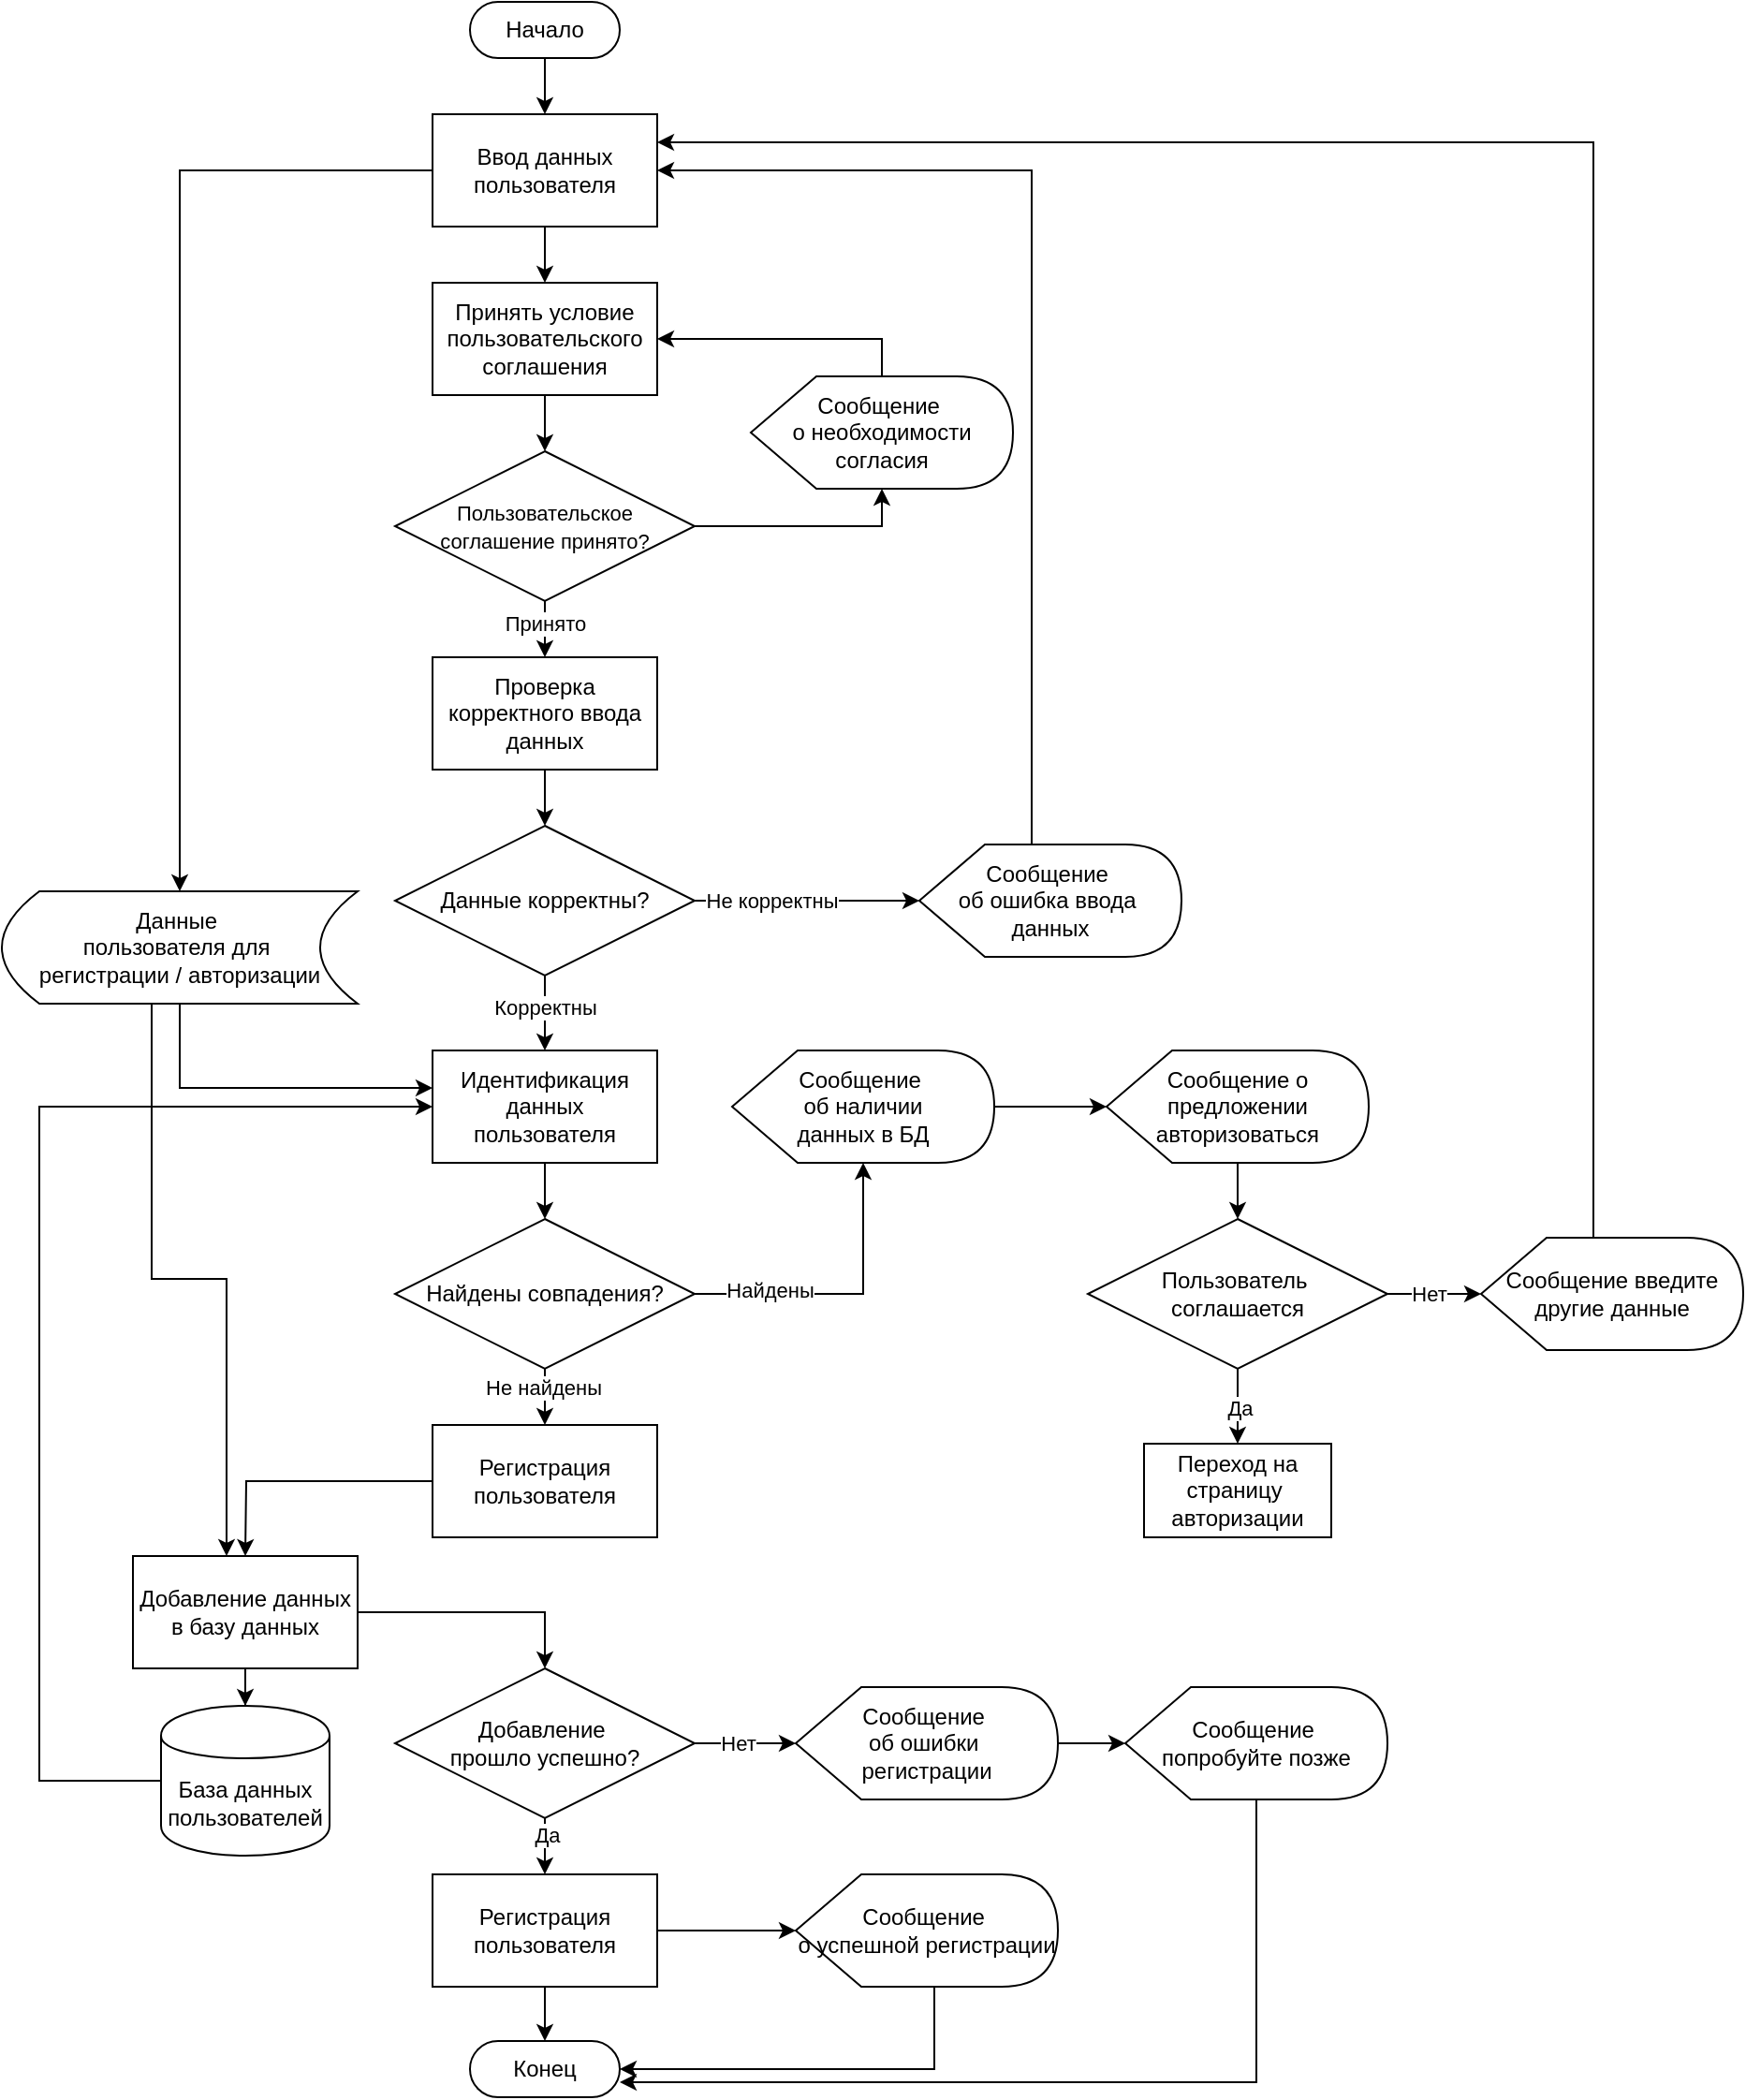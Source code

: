 <mxfile version="24.8.3">
  <diagram name="Страница — 1" id="sft6tpo7OoXAAiwgexQT">
    <mxGraphModel dx="1154" dy="534" grid="0" gridSize="10" guides="1" tooltips="1" connect="1" arrows="1" fold="1" page="1" pageScale="1" pageWidth="827" pageHeight="1169" math="0" shadow="0">
      <root>
        <mxCell id="0" />
        <mxCell id="1" parent="0" />
        <mxCell id="tlXy4rJ4yV1AO4izB7kP-3" style="edgeStyle=orthogonalEdgeStyle;rounded=0;orthogonalLoop=1;jettySize=auto;html=1;" parent="1" source="tlXy4rJ4yV1AO4izB7kP-1" target="tlXy4rJ4yV1AO4izB7kP-2" edge="1">
          <mxGeometry relative="1" as="geometry" />
        </mxCell>
        <mxCell id="tlXy4rJ4yV1AO4izB7kP-1" value="Начало" style="html=1;dashed=0;whiteSpace=wrap;shape=mxgraph.dfd.start" parent="1" vertex="1">
          <mxGeometry x="360" y="50" width="80" height="30" as="geometry" />
        </mxCell>
        <mxCell id="tlXy4rJ4yV1AO4izB7kP-17" style="edgeStyle=orthogonalEdgeStyle;rounded=0;orthogonalLoop=1;jettySize=auto;html=1;" parent="1" source="tlXy4rJ4yV1AO4izB7kP-2" target="tlXy4rJ4yV1AO4izB7kP-16" edge="1">
          <mxGeometry relative="1" as="geometry" />
        </mxCell>
        <mxCell id="tlXy4rJ4yV1AO4izB7kP-36" style="edgeStyle=orthogonalEdgeStyle;rounded=0;orthogonalLoop=1;jettySize=auto;html=1;" parent="1" source="tlXy4rJ4yV1AO4izB7kP-2" target="tlXy4rJ4yV1AO4izB7kP-35" edge="1">
          <mxGeometry relative="1" as="geometry" />
        </mxCell>
        <mxCell id="tlXy4rJ4yV1AO4izB7kP-2" value="&lt;div&gt;Ввод данных&lt;/div&gt;&lt;div&gt;пользователя&lt;br&gt;&lt;/div&gt;" style="rounded=0;whiteSpace=wrap;html=1;" parent="1" vertex="1">
          <mxGeometry x="340" y="110" width="120" height="60" as="geometry" />
        </mxCell>
        <mxCell id="tlXy4rJ4yV1AO4izB7kP-8" style="edgeStyle=orthogonalEdgeStyle;rounded=0;orthogonalLoop=1;jettySize=auto;html=1;" parent="1" source="tlXy4rJ4yV1AO4izB7kP-6" edge="1">
          <mxGeometry relative="1" as="geometry">
            <mxPoint x="400" y="490" as="targetPoint" />
          </mxGeometry>
        </mxCell>
        <mxCell id="tlXy4rJ4yV1AO4izB7kP-6" value="Проверка корректного ввода данных" style="rounded=0;whiteSpace=wrap;html=1;" parent="1" vertex="1">
          <mxGeometry x="340" y="400" width="120" height="60" as="geometry" />
        </mxCell>
        <mxCell id="tlXy4rJ4yV1AO4izB7kP-10" style="edgeStyle=orthogonalEdgeStyle;rounded=0;orthogonalLoop=1;jettySize=auto;html=1;" parent="1" source="tlXy4rJ4yV1AO4izB7kP-9" target="tlXy4rJ4yV1AO4izB7kP-11" edge="1">
          <mxGeometry relative="1" as="geometry">
            <mxPoint x="580" y="480" as="targetPoint" />
            <Array as="points">
              <mxPoint x="580" y="530" />
            </Array>
          </mxGeometry>
        </mxCell>
        <mxCell id="tlXy4rJ4yV1AO4izB7kP-14" value="Не корректны" style="edgeLabel;html=1;align=center;verticalAlign=middle;resizable=0;points=[];" parent="tlXy4rJ4yV1AO4izB7kP-10" vertex="1" connectable="0">
          <mxGeometry x="-0.316" relative="1" as="geometry">
            <mxPoint as="offset" />
          </mxGeometry>
        </mxCell>
        <mxCell id="tlXy4rJ4yV1AO4izB7kP-13" style="edgeStyle=orthogonalEdgeStyle;rounded=0;orthogonalLoop=1;jettySize=auto;html=1;" parent="1" source="tlXy4rJ4yV1AO4izB7kP-9" target="tlXy4rJ4yV1AO4izB7kP-37" edge="1">
          <mxGeometry relative="1" as="geometry">
            <mxPoint x="399.75" y="610" as="targetPoint" />
            <mxPoint x="399.75" y="580" as="sourcePoint" />
          </mxGeometry>
        </mxCell>
        <mxCell id="tlXy4rJ4yV1AO4izB7kP-15" value="Корректны" style="edgeLabel;html=1;align=center;verticalAlign=middle;resizable=0;points=[];" parent="tlXy4rJ4yV1AO4izB7kP-13" vertex="1" connectable="0">
          <mxGeometry x="-0.155" relative="1" as="geometry">
            <mxPoint as="offset" />
          </mxGeometry>
        </mxCell>
        <mxCell id="tlXy4rJ4yV1AO4izB7kP-9" value="Данные корректны?" style="rhombus;whiteSpace=wrap;html=1;" parent="1" vertex="1">
          <mxGeometry x="320" y="490" width="160" height="80" as="geometry" />
        </mxCell>
        <mxCell id="tlXy4rJ4yV1AO4izB7kP-32" style="edgeStyle=orthogonalEdgeStyle;rounded=0;orthogonalLoop=1;jettySize=auto;html=1;entryX=1;entryY=0.5;entryDx=0;entryDy=0;" parent="1" source="tlXy4rJ4yV1AO4izB7kP-11" target="tlXy4rJ4yV1AO4izB7kP-2" edge="1">
          <mxGeometry relative="1" as="geometry">
            <Array as="points">
              <mxPoint x="660" y="140" />
            </Array>
          </mxGeometry>
        </mxCell>
        <mxCell id="tlXy4rJ4yV1AO4izB7kP-11" value="&lt;div&gt;Сообщение&amp;nbsp;&lt;/div&gt;&lt;div&gt;об ошибка ввода&amp;nbsp;&lt;/div&gt;&lt;div&gt;данных&lt;/div&gt;" style="shape=display;whiteSpace=wrap;html=1;" parent="1" vertex="1">
          <mxGeometry x="600" y="500" width="140" height="60" as="geometry" />
        </mxCell>
        <mxCell id="tlXy4rJ4yV1AO4izB7kP-21" style="edgeStyle=orthogonalEdgeStyle;rounded=0;orthogonalLoop=1;jettySize=auto;html=1;" parent="1" source="tlXy4rJ4yV1AO4izB7kP-16" target="tlXy4rJ4yV1AO4izB7kP-19" edge="1">
          <mxGeometry relative="1" as="geometry" />
        </mxCell>
        <mxCell id="tlXy4rJ4yV1AO4izB7kP-16" value="Принять условие пользовательского соглашения" style="whiteSpace=wrap;html=1;" parent="1" vertex="1">
          <mxGeometry x="340" y="200" width="120" height="60" as="geometry" />
        </mxCell>
        <mxCell id="tlXy4rJ4yV1AO4izB7kP-22" style="edgeStyle=orthogonalEdgeStyle;rounded=0;orthogonalLoop=1;jettySize=auto;html=1;" parent="1" source="tlXy4rJ4yV1AO4izB7kP-19" target="tlXy4rJ4yV1AO4izB7kP-6" edge="1">
          <mxGeometry relative="1" as="geometry">
            <mxPoint x="400" y="400" as="targetPoint" />
          </mxGeometry>
        </mxCell>
        <mxCell id="tlXy4rJ4yV1AO4izB7kP-24" value="Принято" style="edgeLabel;html=1;align=center;verticalAlign=middle;resizable=0;points=[];" parent="tlXy4rJ4yV1AO4izB7kP-22" vertex="1" connectable="0">
          <mxGeometry x="0.139" relative="1" as="geometry">
            <mxPoint as="offset" />
          </mxGeometry>
        </mxCell>
        <mxCell id="tlXy4rJ4yV1AO4izB7kP-30" style="edgeStyle=orthogonalEdgeStyle;rounded=0;orthogonalLoop=1;jettySize=auto;html=1;" parent="1" source="tlXy4rJ4yV1AO4izB7kP-19" target="tlXy4rJ4yV1AO4izB7kP-27" edge="1">
          <mxGeometry relative="1" as="geometry">
            <Array as="points">
              <mxPoint x="580" y="330" />
            </Array>
          </mxGeometry>
        </mxCell>
        <mxCell id="tlXy4rJ4yV1AO4izB7kP-19" value="&lt;font style=&quot;font-size: 11px;&quot;&gt;Пользовательское соглашение принято?&lt;/font&gt;" style="rhombus;whiteSpace=wrap;html=1;" parent="1" vertex="1">
          <mxGeometry x="320" y="290" width="160" height="80" as="geometry" />
        </mxCell>
        <mxCell id="tlXy4rJ4yV1AO4izB7kP-28" style="edgeStyle=orthogonalEdgeStyle;rounded=0;orthogonalLoop=1;jettySize=auto;html=1;entryX=1;entryY=0.5;entryDx=0;entryDy=0;" parent="1" source="tlXy4rJ4yV1AO4izB7kP-27" target="tlXy4rJ4yV1AO4izB7kP-16" edge="1">
          <mxGeometry relative="1" as="geometry">
            <Array as="points">
              <mxPoint x="580" y="230" />
            </Array>
          </mxGeometry>
        </mxCell>
        <mxCell id="tlXy4rJ4yV1AO4izB7kP-27" value="&lt;div&gt;Сообщение&amp;nbsp;&lt;/div&gt;о необходимости согласия " style="shape=display;whiteSpace=wrap;html=1;" parent="1" vertex="1">
          <mxGeometry x="510" y="250" width="140" height="60" as="geometry" />
        </mxCell>
        <mxCell id="tlXy4rJ4yV1AO4izB7kP-40" style="edgeStyle=orthogonalEdgeStyle;rounded=0;orthogonalLoop=1;jettySize=auto;html=1;" parent="1" source="tlXy4rJ4yV1AO4izB7kP-35" target="tlXy4rJ4yV1AO4izB7kP-37" edge="1">
          <mxGeometry relative="1" as="geometry">
            <Array as="points">
              <mxPoint x="205" y="630" />
            </Array>
          </mxGeometry>
        </mxCell>
        <mxCell id="tlXy4rJ4yV1AO4izB7kP-73" style="edgeStyle=orthogonalEdgeStyle;rounded=0;orthogonalLoop=1;jettySize=auto;html=1;" parent="1" source="tlXy4rJ4yV1AO4izB7kP-35" target="tlXy4rJ4yV1AO4izB7kP-69" edge="1">
          <mxGeometry relative="1" as="geometry">
            <Array as="points">
              <mxPoint x="190" y="732" />
              <mxPoint x="230" y="732" />
            </Array>
          </mxGeometry>
        </mxCell>
        <mxCell id="tlXy4rJ4yV1AO4izB7kP-35" value="&lt;div&gt;Данные&amp;nbsp;&lt;/div&gt;&lt;div&gt;пользователя для&amp;nbsp;&lt;/div&gt;&lt;div&gt;регистрации / авторизации&lt;br&gt;&lt;/div&gt;" style="shape=dataStorage;whiteSpace=wrap;html=1;fixedSize=1;" parent="1" vertex="1">
          <mxGeometry x="110" y="525" width="190" height="60" as="geometry" />
        </mxCell>
        <mxCell id="tlXy4rJ4yV1AO4izB7kP-45" style="edgeStyle=orthogonalEdgeStyle;rounded=0;orthogonalLoop=1;jettySize=auto;html=1;" parent="1" source="tlXy4rJ4yV1AO4izB7kP-37" target="tlXy4rJ4yV1AO4izB7kP-44" edge="1">
          <mxGeometry relative="1" as="geometry" />
        </mxCell>
        <mxCell id="tlXy4rJ4yV1AO4izB7kP-37" value="&lt;div&gt;Идентификация&lt;/div&gt;&lt;div&gt;данных пользователя&lt;br&gt;&lt;/div&gt;" style="rounded=0;whiteSpace=wrap;html=1;" parent="1" vertex="1">
          <mxGeometry x="340" y="610" width="120" height="60" as="geometry" />
        </mxCell>
        <mxCell id="tlXy4rJ4yV1AO4izB7kP-72" style="edgeStyle=orthogonalEdgeStyle;rounded=0;orthogonalLoop=1;jettySize=auto;html=1;entryX=0;entryY=0.5;entryDx=0;entryDy=0;" parent="1" source="tlXy4rJ4yV1AO4izB7kP-41" target="tlXy4rJ4yV1AO4izB7kP-37" edge="1">
          <mxGeometry relative="1" as="geometry">
            <Array as="points">
              <mxPoint x="130" y="1000" />
              <mxPoint x="130" y="640" />
            </Array>
          </mxGeometry>
        </mxCell>
        <mxCell id="tlXy4rJ4yV1AO4izB7kP-41" value="&lt;div&gt;База данных&lt;/div&gt;&lt;div&gt;пользователей&lt;br&gt;&lt;/div&gt;" style="shape=cylinder;whiteSpace=wrap;html=1;boundedLbl=1;backgroundOutline=1;" parent="1" vertex="1">
          <mxGeometry x="195" y="960" width="90" height="80" as="geometry" />
        </mxCell>
        <mxCell id="tlXy4rJ4yV1AO4izB7kP-46" style="edgeStyle=orthogonalEdgeStyle;rounded=0;orthogonalLoop=1;jettySize=auto;html=1;" parent="1" source="tlXy4rJ4yV1AO4izB7kP-44" target="tlXy4rJ4yV1AO4izB7kP-47" edge="1">
          <mxGeometry relative="1" as="geometry">
            <mxPoint x="600" y="740" as="targetPoint" />
          </mxGeometry>
        </mxCell>
        <mxCell id="tlXy4rJ4yV1AO4izB7kP-62" value="Найдены" style="edgeLabel;html=1;align=center;verticalAlign=middle;resizable=0;points=[];" parent="tlXy4rJ4yV1AO4izB7kP-46" vertex="1" connectable="0">
          <mxGeometry x="-0.504" y="2" relative="1" as="geometry">
            <mxPoint as="offset" />
          </mxGeometry>
        </mxCell>
        <mxCell id="tlXy4rJ4yV1AO4izB7kP-63" style="edgeStyle=orthogonalEdgeStyle;rounded=0;orthogonalLoop=1;jettySize=auto;html=1;" parent="1" source="tlXy4rJ4yV1AO4izB7kP-44" edge="1">
          <mxGeometry relative="1" as="geometry">
            <mxPoint x="400" y="810" as="targetPoint" />
          </mxGeometry>
        </mxCell>
        <mxCell id="tlXy4rJ4yV1AO4izB7kP-65" value="Не найдены" style="edgeLabel;html=1;align=center;verticalAlign=middle;resizable=0;points=[];" parent="tlXy4rJ4yV1AO4izB7kP-63" vertex="1" connectable="0">
          <mxGeometry x="-0.373" y="-1" relative="1" as="geometry">
            <mxPoint as="offset" />
          </mxGeometry>
        </mxCell>
        <mxCell id="tlXy4rJ4yV1AO4izB7kP-44" value="Найдены совпадения?" style="rhombus;whiteSpace=wrap;html=1;" parent="1" vertex="1">
          <mxGeometry x="320" y="700" width="160" height="80" as="geometry" />
        </mxCell>
        <mxCell id="tlXy4rJ4yV1AO4izB7kP-48" style="edgeStyle=orthogonalEdgeStyle;rounded=0;orthogonalLoop=1;jettySize=auto;html=1;" parent="1" source="tlXy4rJ4yV1AO4izB7kP-47" target="tlXy4rJ4yV1AO4izB7kP-50" edge="1">
          <mxGeometry relative="1" as="geometry">
            <mxPoint x="570" y="570" as="targetPoint" />
          </mxGeometry>
        </mxCell>
        <mxCell id="tlXy4rJ4yV1AO4izB7kP-47" value="&lt;div&gt;Сообщение&amp;nbsp;&lt;/div&gt;&lt;div&gt;об наличии &lt;br&gt;&lt;/div&gt;&lt;div&gt;данных в БД&lt;br&gt;&lt;/div&gt;" style="shape=display;whiteSpace=wrap;html=1;" parent="1" vertex="1">
          <mxGeometry x="500" y="610" width="140" height="60" as="geometry" />
        </mxCell>
        <mxCell id="tlXy4rJ4yV1AO4izB7kP-52" style="edgeStyle=orthogonalEdgeStyle;rounded=0;orthogonalLoop=1;jettySize=auto;html=1;" parent="1" source="tlXy4rJ4yV1AO4izB7kP-50" target="tlXy4rJ4yV1AO4izB7kP-51" edge="1">
          <mxGeometry relative="1" as="geometry" />
        </mxCell>
        <mxCell id="tlXy4rJ4yV1AO4izB7kP-50" value="Сообщение о предложении авторизоваться" style="shape=display;whiteSpace=wrap;html=1;" parent="1" vertex="1">
          <mxGeometry x="700" y="610" width="140" height="60" as="geometry" />
        </mxCell>
        <mxCell id="tlXy4rJ4yV1AO4izB7kP-53" style="edgeStyle=orthogonalEdgeStyle;rounded=0;orthogonalLoop=1;jettySize=auto;html=1;" parent="1" source="tlXy4rJ4yV1AO4izB7kP-51" edge="1">
          <mxGeometry relative="1" as="geometry">
            <mxPoint x="770.0" y="820" as="targetPoint" />
          </mxGeometry>
        </mxCell>
        <mxCell id="tlXy4rJ4yV1AO4izB7kP-54" value="Да" style="edgeLabel;html=1;align=center;verticalAlign=middle;resizable=0;points=[];" parent="tlXy4rJ4yV1AO4izB7kP-53" vertex="1" connectable="0">
          <mxGeometry x="0.173" y="-1" relative="1" as="geometry">
            <mxPoint x="1" y="-3" as="offset" />
          </mxGeometry>
        </mxCell>
        <mxCell id="tlXy4rJ4yV1AO4izB7kP-56" style="edgeStyle=orthogonalEdgeStyle;rounded=0;orthogonalLoop=1;jettySize=auto;html=1;" parent="1" source="tlXy4rJ4yV1AO4izB7kP-51" edge="1">
          <mxGeometry relative="1" as="geometry">
            <mxPoint x="900" y="740" as="targetPoint" />
          </mxGeometry>
        </mxCell>
        <mxCell id="tlXy4rJ4yV1AO4izB7kP-58" value="Нет" style="edgeLabel;html=1;align=center;verticalAlign=middle;resizable=0;points=[];" parent="tlXy4rJ4yV1AO4izB7kP-56" vertex="1" connectable="0">
          <mxGeometry x="-0.148" relative="1" as="geometry">
            <mxPoint as="offset" />
          </mxGeometry>
        </mxCell>
        <mxCell id="tlXy4rJ4yV1AO4izB7kP-51" value="&lt;div&gt;Пользователь&amp;nbsp;&lt;/div&gt;&lt;div&gt;соглашается&lt;/div&gt;" style="rhombus;whiteSpace=wrap;html=1;" parent="1" vertex="1">
          <mxGeometry x="690" y="700" width="160" height="80" as="geometry" />
        </mxCell>
        <mxCell id="tlXy4rJ4yV1AO4izB7kP-55" value="Переход на страницу&amp;nbsp; авторизации" style="html=1;dashed=0;whiteSpace=wrap;" parent="1" vertex="1">
          <mxGeometry x="720" y="820" width="100" height="50" as="geometry" />
        </mxCell>
        <mxCell id="tlXy4rJ4yV1AO4izB7kP-61" style="edgeStyle=orthogonalEdgeStyle;rounded=0;orthogonalLoop=1;jettySize=auto;html=1;entryX=1;entryY=0.25;entryDx=0;entryDy=0;" parent="1" source="tlXy4rJ4yV1AO4izB7kP-59" target="tlXy4rJ4yV1AO4izB7kP-2" edge="1">
          <mxGeometry relative="1" as="geometry">
            <Array as="points">
              <mxPoint x="960" y="125" />
            </Array>
          </mxGeometry>
        </mxCell>
        <mxCell id="tlXy4rJ4yV1AO4izB7kP-59" value="Сообщение введите другие данные" style="shape=display;whiteSpace=wrap;html=1;" parent="1" vertex="1">
          <mxGeometry x="900" y="710" width="140" height="60" as="geometry" />
        </mxCell>
        <mxCell id="tlXy4rJ4yV1AO4izB7kP-68" style="edgeStyle=orthogonalEdgeStyle;rounded=0;orthogonalLoop=1;jettySize=auto;html=1;" parent="1" source="tlXy4rJ4yV1AO4izB7kP-66" edge="1">
          <mxGeometry relative="1" as="geometry">
            <mxPoint x="240" y="880.0" as="targetPoint" />
          </mxGeometry>
        </mxCell>
        <mxCell id="tlXy4rJ4yV1AO4izB7kP-66" value="Регистрация пользователя" style="whiteSpace=wrap;html=1;" parent="1" vertex="1">
          <mxGeometry x="340" y="810" width="120" height="60" as="geometry" />
        </mxCell>
        <mxCell id="tlXy4rJ4yV1AO4izB7kP-74" style="edgeStyle=orthogonalEdgeStyle;rounded=0;orthogonalLoop=1;jettySize=auto;html=1;entryX=0.5;entryY=0;entryDx=0;entryDy=0;" parent="1" source="tlXy4rJ4yV1AO4izB7kP-69" target="tlXy4rJ4yV1AO4izB7kP-41" edge="1">
          <mxGeometry relative="1" as="geometry" />
        </mxCell>
        <mxCell id="tlXy4rJ4yV1AO4izB7kP-78" style="edgeStyle=orthogonalEdgeStyle;rounded=0;orthogonalLoop=1;jettySize=auto;html=1;entryX=0.5;entryY=0;entryDx=0;entryDy=0;" parent="1" source="tlXy4rJ4yV1AO4izB7kP-69" target="tlXy4rJ4yV1AO4izB7kP-76" edge="1">
          <mxGeometry relative="1" as="geometry">
            <mxPoint x="400.0" y="910.0" as="targetPoint" />
          </mxGeometry>
        </mxCell>
        <mxCell id="tlXy4rJ4yV1AO4izB7kP-69" value="&lt;div&gt;Добавление данных&lt;/div&gt;&lt;div&gt;в базу данных&lt;br&gt;&lt;/div&gt;" style="whiteSpace=wrap;html=1;" parent="1" vertex="1">
          <mxGeometry x="180" y="880" width="120" height="60" as="geometry" />
        </mxCell>
        <mxCell id="tlXy4rJ4yV1AO4izB7kP-79" style="edgeStyle=orthogonalEdgeStyle;rounded=0;orthogonalLoop=1;jettySize=auto;html=1;" parent="1" source="tlXy4rJ4yV1AO4izB7kP-76" edge="1">
          <mxGeometry relative="1" as="geometry">
            <mxPoint x="400.0" y="1050.0" as="targetPoint" />
          </mxGeometry>
        </mxCell>
        <mxCell id="tlXy4rJ4yV1AO4izB7kP-81" value="Да" style="edgeLabel;html=1;align=center;verticalAlign=middle;resizable=0;points=[];" parent="tlXy4rJ4yV1AO4izB7kP-79" vertex="1" connectable="0">
          <mxGeometry x="-0.426" y="1" relative="1" as="geometry">
            <mxPoint as="offset" />
          </mxGeometry>
        </mxCell>
        <mxCell id="tlXy4rJ4yV1AO4izB7kP-88" style="edgeStyle=orthogonalEdgeStyle;rounded=0;orthogonalLoop=1;jettySize=auto;html=1;" parent="1" source="tlXy4rJ4yV1AO4izB7kP-76" target="tlXy4rJ4yV1AO4izB7kP-90" edge="1">
          <mxGeometry relative="1" as="geometry">
            <mxPoint x="554.966" y="980.0" as="targetPoint" />
          </mxGeometry>
        </mxCell>
        <mxCell id="tlXy4rJ4yV1AO4izB7kP-89" value="Нет" style="edgeLabel;html=1;align=center;verticalAlign=middle;resizable=0;points=[];" parent="tlXy4rJ4yV1AO4izB7kP-88" vertex="1" connectable="0">
          <mxGeometry x="-0.165" relative="1" as="geometry">
            <mxPoint as="offset" />
          </mxGeometry>
        </mxCell>
        <mxCell id="tlXy4rJ4yV1AO4izB7kP-76" value="&lt;div&gt;Добавление&amp;nbsp;&lt;/div&gt;&lt;div&gt;прошло успешно?&lt;/div&gt;" style="rhombus;whiteSpace=wrap;html=1;" parent="1" vertex="1">
          <mxGeometry x="320" y="940" width="160" height="80" as="geometry" />
        </mxCell>
        <mxCell id="tlXy4rJ4yV1AO4izB7kP-83" style="edgeStyle=orthogonalEdgeStyle;rounded=0;orthogonalLoop=1;jettySize=auto;html=1;" parent="1" source="tlXy4rJ4yV1AO4izB7kP-80" target="tlXy4rJ4yV1AO4izB7kP-84" edge="1">
          <mxGeometry relative="1" as="geometry">
            <mxPoint x="510.0" y="1080.0" as="targetPoint" />
          </mxGeometry>
        </mxCell>
        <mxCell id="tlXy4rJ4yV1AO4izB7kP-87" value="" style="edgeStyle=orthogonalEdgeStyle;rounded=0;orthogonalLoop=1;jettySize=auto;html=1;" parent="1" source="tlXy4rJ4yV1AO4izB7kP-80" target="tlXy4rJ4yV1AO4izB7kP-86" edge="1">
          <mxGeometry relative="1" as="geometry" />
        </mxCell>
        <mxCell id="tlXy4rJ4yV1AO4izB7kP-80" value="Регистрация пользователя" style="whiteSpace=wrap;html=1;" parent="1" vertex="1">
          <mxGeometry x="340" y="1050" width="120" height="60" as="geometry" />
        </mxCell>
        <mxCell id="tlXy4rJ4yV1AO4izB7kP-84" value="&lt;div&gt;Сообщение&amp;nbsp;&lt;/div&gt;&lt;div&gt;о успешной регистрации&lt;/div&gt;" style="shape=display;whiteSpace=wrap;html=1;" parent="1" vertex="1">
          <mxGeometry x="534" y="1050" width="140" height="60" as="geometry" />
        </mxCell>
        <mxCell id="tlXy4rJ4yV1AO4izB7kP-86" value="Конец" style="html=1;dashed=0;whiteSpace=wrap;shape=mxgraph.dfd.start" parent="1" vertex="1">
          <mxGeometry x="360" y="1139" width="80" height="30" as="geometry" />
        </mxCell>
        <mxCell id="wWRmBI5qJheLy6ebhU-c-2" value="" style="edgeStyle=orthogonalEdgeStyle;rounded=0;orthogonalLoop=1;jettySize=auto;html=1;" edge="1" parent="1" source="tlXy4rJ4yV1AO4izB7kP-90" target="wWRmBI5qJheLy6ebhU-c-1">
          <mxGeometry relative="1" as="geometry" />
        </mxCell>
        <mxCell id="tlXy4rJ4yV1AO4izB7kP-90" value="&lt;div&gt;Сообщение&amp;nbsp;&lt;/div&gt;&lt;div&gt;об ошибки&amp;nbsp;&lt;/div&gt;&lt;div&gt;регистрации&lt;br&gt;&lt;/div&gt;" style="shape=display;whiteSpace=wrap;html=1;" parent="1" vertex="1">
          <mxGeometry x="534" y="950" width="140" height="60" as="geometry" />
        </mxCell>
        <mxCell id="tlXy4rJ4yV1AO4izB7kP-92" style="edgeStyle=orthogonalEdgeStyle;rounded=0;orthogonalLoop=1;jettySize=auto;html=1;entryX=1;entryY=0.5;entryDx=0;entryDy=0;entryPerimeter=0;" parent="1" source="tlXy4rJ4yV1AO4izB7kP-84" target="tlXy4rJ4yV1AO4izB7kP-86" edge="1">
          <mxGeometry relative="1" as="geometry">
            <Array as="points">
              <mxPoint x="608" y="1154" />
            </Array>
          </mxGeometry>
        </mxCell>
        <mxCell id="wWRmBI5qJheLy6ebhU-c-3" style="edgeStyle=orthogonalEdgeStyle;rounded=0;orthogonalLoop=1;jettySize=auto;html=1;" edge="1" parent="1" source="wWRmBI5qJheLy6ebhU-c-1" target="tlXy4rJ4yV1AO4izB7kP-86">
          <mxGeometry relative="1" as="geometry">
            <Array as="points">
              <mxPoint x="780" y="1161" />
            </Array>
          </mxGeometry>
        </mxCell>
        <mxCell id="wWRmBI5qJheLy6ebhU-c-1" value="&lt;div&gt;Сообщение&amp;nbsp;&lt;/div&gt;попробуйте позже" style="shape=display;whiteSpace=wrap;html=1;" vertex="1" parent="1">
          <mxGeometry x="710" y="950" width="140" height="60" as="geometry" />
        </mxCell>
      </root>
    </mxGraphModel>
  </diagram>
</mxfile>
